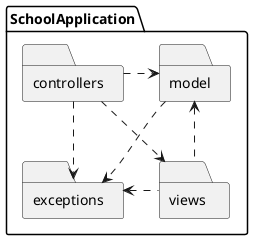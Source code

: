 @startuml

folder SchoolApplication {
    folder model
    folder controllers
    folder exceptions
    folder views

    controllers .right.> model
    controllers ..> views
    controllers ..> exceptions

    model .down.> exceptions

    views .up.> model
    views .left.> exceptions

}



@enduml